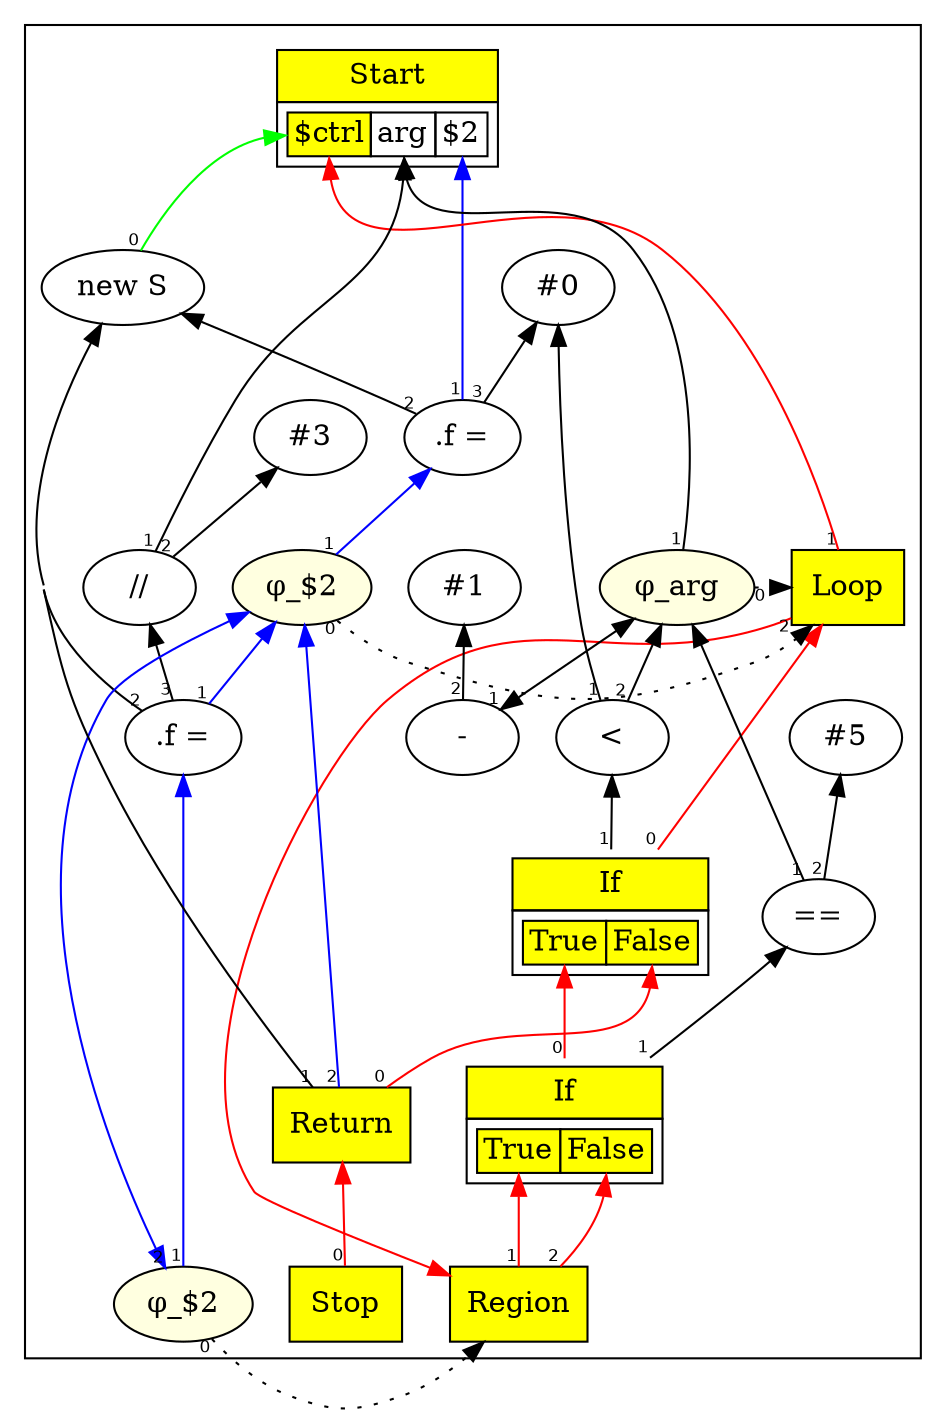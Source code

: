 digraph chapter11 {
/*
struct S { int f; }
S v = new S;
int i = arg;
while (arg > 0) {
    int j = i/3;
    if (arg == 5)
        v.f = j;
    arg = arg - 1;
}
return v;

*/
	rankdir=BT;
	concentrate="true";
	compound="true";
	subgraph cluster_Nodes {
		Start2 [ shape=plaintext label=<
			<TABLE BORDER="0" CELLBORDER="1" CELLSPACING="0" CELLPADDING="4">
			<TR><TD BGCOLOR="yellow">Start</TD></TR>
			<TR><TD>
				<TABLE BORDER="0" CELLBORDER="1" CELLSPACING="0">
				<TR><TD PORT="p0" BGCOLOR="yellow">$ctrl</TD><TD PORT="p1">arg</TD><TD PORT="p2">$2</TD></TR>
				</TABLE>
			</TD></TR>
			</TABLE>>
		];
		Stop3 [ shape=box style=filled fillcolor=yellow label="Stop" ];
		Con_4 [ label="#0" ];
		new9 [ label="new S" ];
		Store10 [ label=".f =" ];
		Loop11 [ shape=box style=filled fillcolor=yellow label="Loop" ];
		Phi_arg13 [ style=filled fillcolor=lightyellow label="&phi;_arg" ];
		LT14 [ label="<" ];
		If16 [ shape=plaintext label=<
			<TABLE BORDER="0" CELLBORDER="1" CELLSPACING="0" CELLPADDING="4">
			<TR><TD BGCOLOR="yellow">If</TD></TR>
			<TR><TD>
				<TABLE BORDER="0" CELLBORDER="1" CELLSPACING="0">
				<TR><TD PORT="p0" BGCOLOR="yellow">True</TD><TD PORT="p1" BGCOLOR="yellow">False</TD></TR>
				</TABLE>
			</TD></TR>
			</TABLE>>
		];
		Div21 [ label="//" ];
		Con_22 [ label="#3" ];
		EQ23 [ label="==" ];
		Con_24 [ label="#5" ];
		If25 [ shape=plaintext label=<
			<TABLE BORDER="0" CELLBORDER="1" CELLSPACING="0" CELLPADDING="4">
			<TR><TD BGCOLOR="yellow">If</TD></TR>
			<TR><TD>
				<TABLE BORDER="0" CELLBORDER="1" CELLSPACING="0">
				<TR><TD PORT="p0" BGCOLOR="yellow">True</TD><TD PORT="p1" BGCOLOR="yellow">False</TD></TR>
				</TABLE>
			</TD></TR>
			</TABLE>>
		];
		Phi_230 [ style=filled fillcolor=lightyellow label="&phi;_$2" ];
		Store31 [ label=".f =" ];
		Region32 [ shape=box style=filled fillcolor=yellow label="Region" ];
		Phi_233 [ style=filled fillcolor=lightyellow label="&phi;_$2" ];
		Sub35 [ label="-" ];
		Con_36 [ label="#1" ];
		Return37 [ shape=box style=filled fillcolor=yellow label="Return" ];
		{ rank=same; Loop11;Phi_230;Phi_arg13;}
		{ rank=same; Region32;Phi_233;}
	}
	edge [ fontname=Helvetica, fontsize=8 ];
	Stop3 -> Return37[taillabel=0 color=red];
	new9 -> Start2:p0[taillabel=0 color=green];
	Store10 -> Start2:p2[taillabel=1 color=blue];
	Store10 -> new9[taillabel=2];
	Store10 -> Con_4[taillabel=3];
	Loop11 -> Start2:p0[taillabel=1 color=red];
	Loop11 -> Region32[taillabel=2 color=red constraint=false];
	Phi_arg13 -> Loop11 [style=dotted taillabel=0];
	Phi_arg13 -> Start2:p1[taillabel=1];
	Phi_arg13 -> Sub35[taillabel=2 constraint=false];
	LT14 -> Con_4[taillabel=1];
	LT14 -> Phi_arg13[taillabel=2];
	If16 -> Loop11[taillabel=0 color=red];
	If16 -> LT14[taillabel=1];
	Div21 -> Start2:p1[taillabel=1];
	Div21 -> Con_22[taillabel=2];
	EQ23 -> Phi_arg13[taillabel=1];
	EQ23 -> Con_24[taillabel=2];
	If25 -> If16:p0[taillabel=0 color=red];
	If25 -> EQ23[taillabel=1];
	Phi_230 -> Loop11 [style=dotted taillabel=0];
	Phi_230 -> Store10[taillabel=1 color=blue];
	Phi_230 -> Phi_233[taillabel=2 color=blue constraint=false];
	Store31 -> Phi_230[taillabel=1 color=blue];
	Store31 -> new9[taillabel=2];
	Store31 -> Div21[taillabel=3];
	Region32 -> If25:p0[taillabel=1 color=red];
	Region32 -> If25:p1[taillabel=2 color=red];
	Phi_233 -> Region32 [style=dotted taillabel=0];
	Phi_233 -> Store31[taillabel=1 color=blue];
	Phi_233 -> Phi_230[taillabel=2 color=blue constraint=false];
	Sub35 -> Phi_arg13[taillabel=1];
	Sub35 -> Con_36[taillabel=2];
	Return37 -> If16:p1[taillabel=0 color=red];
	Return37 -> new9[taillabel=1];
	Return37 -> Phi_230[taillabel=2 color=blue];
}
